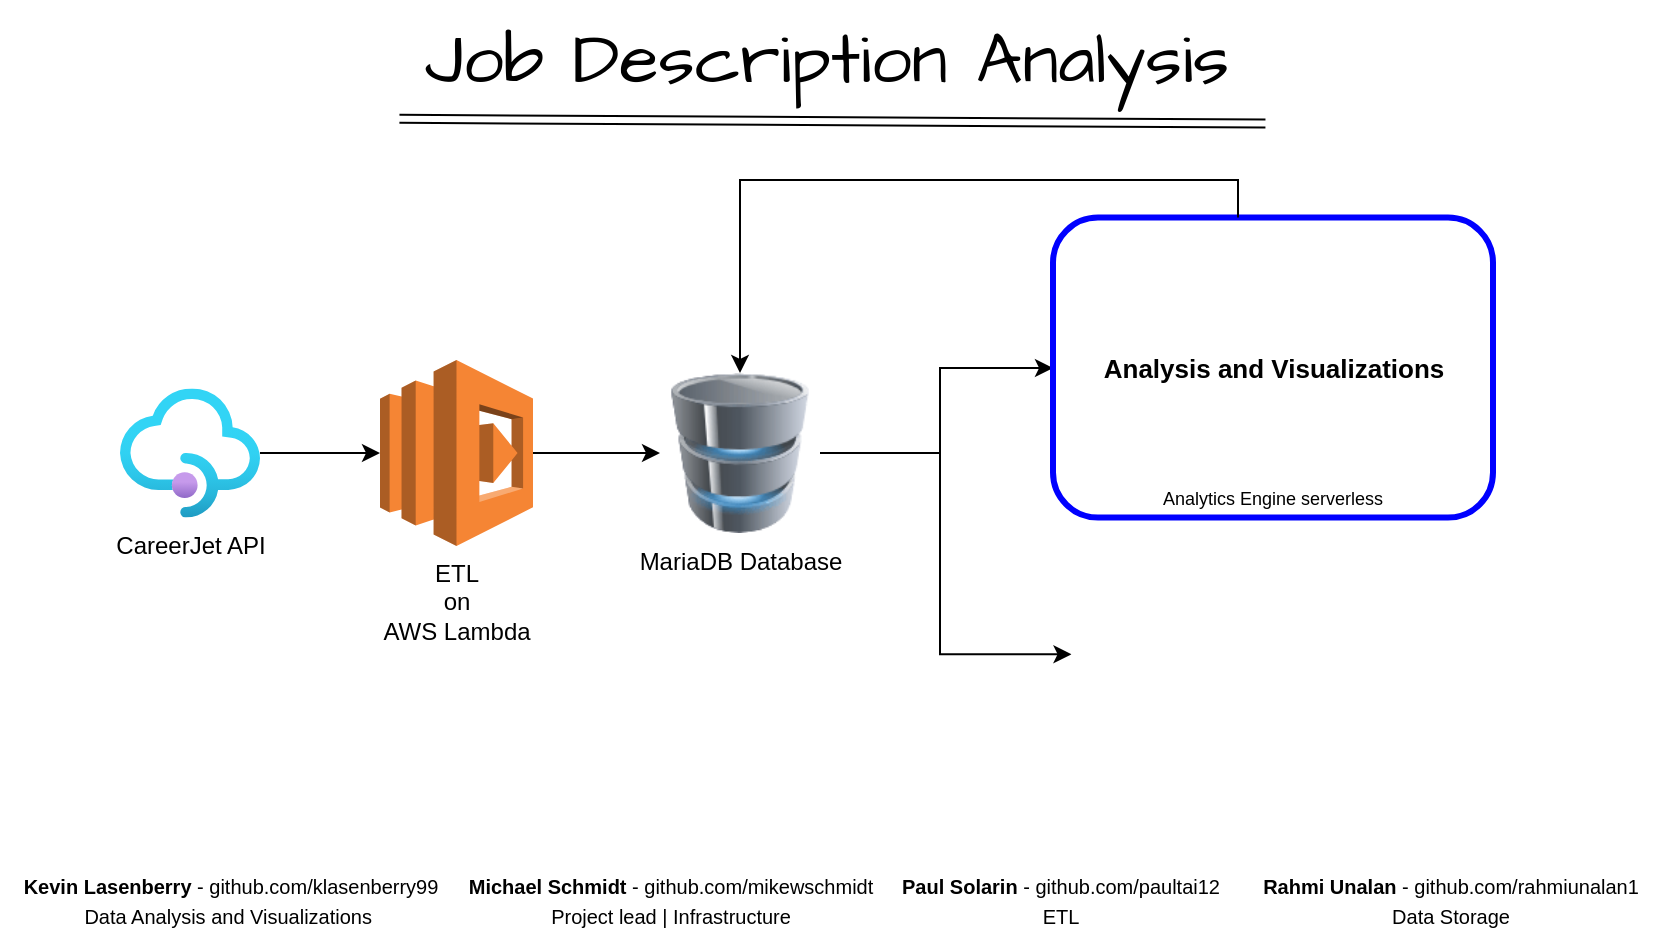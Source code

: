 <mxfile version="21.3.5" type="github">
  <diagram name="Page-1" id="rTmU0gyJbu6paWlbTUlL">
    <mxGraphModel dx="1160" dy="489" grid="1" gridSize="10" guides="1" tooltips="1" connect="1" arrows="1" fold="1" page="1" pageScale="1" pageWidth="850" pageHeight="1100" math="0" shadow="0">
      <root>
        <mxCell id="0" />
        <mxCell id="1" parent="0" />
        <mxCell id="fkUC8mcvuKQt2Qb_8Sz2-3" style="edgeStyle=orthogonalEdgeStyle;rounded=0;orthogonalLoop=1;jettySize=auto;html=1;entryX=0;entryY=0.5;entryDx=0;entryDy=0;entryPerimeter=0;" parent="1" source="fkUC8mcvuKQt2Qb_8Sz2-1" target="fkUC8mcvuKQt2Qb_8Sz2-2" edge="1">
          <mxGeometry relative="1" as="geometry" />
        </mxCell>
        <mxCell id="fkUC8mcvuKQt2Qb_8Sz2-1" value="CareerJet API" style="image;aspect=fixed;html=1;points=[];align=center;fontSize=12;image=img/lib/azure2/app_services/API_Management_Services.svg;" parent="1" vertex="1">
          <mxGeometry x="70" y="204.19" width="70" height="64.62" as="geometry" />
        </mxCell>
        <mxCell id="fkUC8mcvuKQt2Qb_8Sz2-5" style="edgeStyle=orthogonalEdgeStyle;rounded=0;orthogonalLoop=1;jettySize=auto;html=1;entryX=0;entryY=0.5;entryDx=0;entryDy=0;" parent="1" source="fkUC8mcvuKQt2Qb_8Sz2-2" target="fkUC8mcvuKQt2Qb_8Sz2-4" edge="1">
          <mxGeometry relative="1" as="geometry" />
        </mxCell>
        <mxCell id="fkUC8mcvuKQt2Qb_8Sz2-2" value="ETL&lt;br&gt;on&lt;br&gt;AWS Lambda" style="outlineConnect=0;dashed=0;verticalLabelPosition=bottom;verticalAlign=top;align=center;html=1;shape=mxgraph.aws3.lambda;fillColor=#F58534;gradientColor=none;" parent="1" vertex="1">
          <mxGeometry x="200" y="190" width="76.5" height="93" as="geometry" />
        </mxCell>
        <mxCell id="2yEvCXINDVrmygl79Fmz-8" style="edgeStyle=orthogonalEdgeStyle;rounded=0;orthogonalLoop=1;jettySize=auto;html=1;" edge="1" parent="1" source="fkUC8mcvuKQt2Qb_8Sz2-4" target="fkUC8mcvuKQt2Qb_8Sz2-13">
          <mxGeometry relative="1" as="geometry">
            <Array as="points">
              <mxPoint x="480" y="237" />
              <mxPoint x="480" y="194" />
            </Array>
          </mxGeometry>
        </mxCell>
        <mxCell id="2yEvCXINDVrmygl79Fmz-9" style="edgeStyle=orthogonalEdgeStyle;rounded=0;orthogonalLoop=1;jettySize=auto;html=1;entryX=0;entryY=0.5;entryDx=0;entryDy=0;" edge="1" parent="1" source="fkUC8mcvuKQt2Qb_8Sz2-4" target="fkUC8mcvuKQt2Qb_8Sz2-23">
          <mxGeometry relative="1" as="geometry">
            <Array as="points">
              <mxPoint x="480" y="237" />
              <mxPoint x="480" y="337" />
            </Array>
          </mxGeometry>
        </mxCell>
        <mxCell id="fkUC8mcvuKQt2Qb_8Sz2-4" value="MariaDB Database" style="image;html=1;image=img/lib/clip_art/computers/Database_128x128.png" parent="1" vertex="1">
          <mxGeometry x="340" y="196.5" width="80" height="80" as="geometry" />
        </mxCell>
        <mxCell id="2yEvCXINDVrmygl79Fmz-1" value="&lt;font data-font-src=&quot;https://fonts.googleapis.com/css?family=Architects+Daughter&quot; face=&quot;Architects Daughter&quot; style=&quot;font-size: 36px;&quot;&gt;Job Description Analysis&lt;/font&gt;" style="text;html=1;align=center;verticalAlign=middle;resizable=0;points=[];autosize=1;strokeColor=none;fillColor=none;" vertex="1" parent="1">
          <mxGeometry x="208" y="10" width="430" height="60" as="geometry" />
        </mxCell>
        <mxCell id="2yEvCXINDVrmygl79Fmz-2" value="" style="edgeStyle=none;orthogonalLoop=1;jettySize=auto;html=1;rounded=0;exitX=0.004;exitY=0.99;exitDx=0;exitDy=0;exitPerimeter=0;entryX=1.011;entryY=1.03;entryDx=0;entryDy=0;entryPerimeter=0;shape=link;" edge="1" parent="1" source="2yEvCXINDVrmygl79Fmz-1" target="2yEvCXINDVrmygl79Fmz-1">
          <mxGeometry width="80" relative="1" as="geometry">
            <mxPoint x="343" y="70" as="sourcePoint" />
            <mxPoint x="423" y="70" as="targetPoint" />
            <Array as="points" />
          </mxGeometry>
        </mxCell>
        <mxCell id="2yEvCXINDVrmygl79Fmz-3" value="&lt;div style=&quot;&quot;&gt;&lt;font size=&quot;1&quot;&gt;&lt;b&gt;Kevin Lasenberry&lt;/b&gt;&amp;nbsp;- github.com/klasenberry99&lt;/font&gt;&lt;/div&gt;&lt;div style=&quot;&quot;&gt;&lt;font size=&quot;1&quot;&gt;Data Analysis and Visualizations&amp;nbsp;&lt;/font&gt;&lt;/div&gt;" style="text;html=1;align=center;verticalAlign=middle;resizable=0;points=[];autosize=1;strokeColor=none;fillColor=none;" vertex="1" parent="1">
          <mxGeometry x="10" y="440" width="230" height="40" as="geometry" />
        </mxCell>
        <mxCell id="2yEvCXINDVrmygl79Fmz-4" value="&lt;div style=&quot;&quot;&gt;&lt;font size=&quot;1&quot;&gt;&lt;b&gt;Michael Schmidt&lt;/b&gt;&amp;nbsp;- github.com/mikewschmidt&lt;/font&gt;&lt;/div&gt;&lt;div style=&quot;&quot;&gt;&lt;font size=&quot;1&quot;&gt;Project lead | Infrastructure&lt;/font&gt;&lt;/div&gt;" style="text;html=1;align=center;verticalAlign=middle;resizable=0;points=[];autosize=1;strokeColor=none;fillColor=none;" vertex="1" parent="1">
          <mxGeometry x="230" y="440" width="230" height="40" as="geometry" />
        </mxCell>
        <mxCell id="2yEvCXINDVrmygl79Fmz-5" value="&lt;div style=&quot;&quot;&gt;&lt;font size=&quot;1&quot;&gt;&lt;b&gt;Paul Solarin&lt;/b&gt;&amp;nbsp;- github.com/paultai12&lt;/font&gt;&lt;/div&gt;&lt;div style=&quot;&quot;&gt;&lt;font size=&quot;1&quot;&gt;ETL&lt;/font&gt;&lt;/div&gt;" style="text;html=1;align=center;verticalAlign=middle;resizable=0;points=[];autosize=1;strokeColor=none;fillColor=none;" vertex="1" parent="1">
          <mxGeometry x="450" y="440" width="180" height="40" as="geometry" />
        </mxCell>
        <mxCell id="2yEvCXINDVrmygl79Fmz-6" value="&lt;div style=&quot;&quot;&gt;&lt;font size=&quot;1&quot;&gt;&lt;b&gt;Rahmi Unalan&lt;/b&gt;&amp;nbsp;- github.com/rahmiunalan1&lt;/font&gt;&lt;/div&gt;&lt;div style=&quot;&quot;&gt;&lt;font size=&quot;1&quot;&gt;Data Storage&lt;/font&gt;&lt;/div&gt;" style="text;html=1;align=center;verticalAlign=middle;resizable=0;points=[];autosize=1;strokeColor=none;fillColor=none;" vertex="1" parent="1">
          <mxGeometry x="630" y="440" width="210" height="40" as="geometry" />
        </mxCell>
        <mxCell id="fkUC8mcvuKQt2Qb_8Sz2-25" value="" style="group" parent="1" vertex="1" connectable="0">
          <mxGeometry x="535" y="310" width="221.5" height="52.98" as="geometry" />
        </mxCell>
        <mxCell id="fkUC8mcvuKQt2Qb_8Sz2-24" value="" style="rounded=1;whiteSpace=wrap;html=1;fillColor=#FFFFFF;fontColor=#ffffff;strokeColor=none;strokeWidth=3;" parent="fkUC8mcvuKQt2Qb_8Sz2-25" vertex="1">
          <mxGeometry x="10.75" y="1.3" width="200" height="51.68" as="geometry" />
        </mxCell>
        <mxCell id="fkUC8mcvuKQt2Qb_8Sz2-23" value="" style="shape=image;verticalLabelPosition=bottom;labelBackgroundColor=default;verticalAlign=top;aspect=fixed;imageAspect=0;image=https://d0.awsstatic.com/china/hp/partners/tableau-LOGO-new02.png;" parent="fkUC8mcvuKQt2Qb_8Sz2-25" vertex="1">
          <mxGeometry x="10.75" y="3.22" width="200" height="47.84" as="geometry" />
        </mxCell>
        <mxCell id="2yEvCXINDVrmygl79Fmz-7" value="" style="group" vertex="1" connectable="0" parent="1">
          <mxGeometry x="536.5" y="118.81" width="220" height="150" as="geometry" />
        </mxCell>
        <mxCell id="fkUC8mcvuKQt2Qb_8Sz2-13" value="&lt;b style=&quot;color: rgb(0, 0, 0); font-size: 13px;&quot;&gt;Analysis and Visualizations&lt;/b&gt;" style="rounded=1;whiteSpace=wrap;html=1;fillColor=#FFFFFF;fontColor=#ffffff;strokeColor=#0000FF;strokeWidth=3;" parent="2yEvCXINDVrmygl79Fmz-7" vertex="1">
          <mxGeometry width="220" height="150" as="geometry" />
        </mxCell>
        <mxCell id="fkUC8mcvuKQt2Qb_8Sz2-15" value="" style="shape=image;verticalLabelPosition=bottom;labelBackgroundColor=default;verticalAlign=top;aspect=fixed;imageAspect=0;image=https://bladebridge.com/wp-content/uploads/2022/01/PySpark.png;" parent="2yEvCXINDVrmygl79Fmz-7" vertex="1">
          <mxGeometry x="17.5" width="150" height="50" as="geometry" />
        </mxCell>
        <mxCell id="fkUC8mcvuKQt2Qb_8Sz2-17" value="" style="shape=image;verticalLabelPosition=bottom;labelBackgroundColor=default;verticalAlign=top;aspect=fixed;imageAspect=0;image=https://upload.wikimedia.org/wikipedia/commons/thumb/0/0a/Python.svg/1200px-Python.svg.png;" parent="2yEvCXINDVrmygl79Fmz-7" vertex="1">
          <mxGeometry x="145" y="20" width="40" height="40" as="geometry" />
        </mxCell>
        <mxCell id="fkUC8mcvuKQt2Qb_8Sz2-18" value="Analytics Engine serverless" style="shape=image;verticalLabelPosition=bottom;labelBackgroundColor=none;verticalAlign=top;aspect=fixed;imageAspect=0;image=https://freepngimg.com/thumb/ibm/67869-bluemix-softlayer-ibm-cloud-computing-free-download-png-hd.png;fontColor=#000000;fontSize=9;strokeWidth=0;" parent="2yEvCXINDVrmygl79Fmz-7" vertex="1">
          <mxGeometry x="52.5" y="100" width="115" height="28.75" as="geometry" />
        </mxCell>
        <mxCell id="2yEvCXINDVrmygl79Fmz-10" style="edgeStyle=orthogonalEdgeStyle;rounded=0;orthogonalLoop=1;jettySize=auto;html=1;entryX=0.5;entryY=0;entryDx=0;entryDy=0;" edge="1" parent="1" source="fkUC8mcvuKQt2Qb_8Sz2-15" target="fkUC8mcvuKQt2Qb_8Sz2-4">
          <mxGeometry relative="1" as="geometry">
            <Array as="points">
              <mxPoint x="629" y="100" />
              <mxPoint x="380" y="100" />
            </Array>
          </mxGeometry>
        </mxCell>
      </root>
    </mxGraphModel>
  </diagram>
</mxfile>
